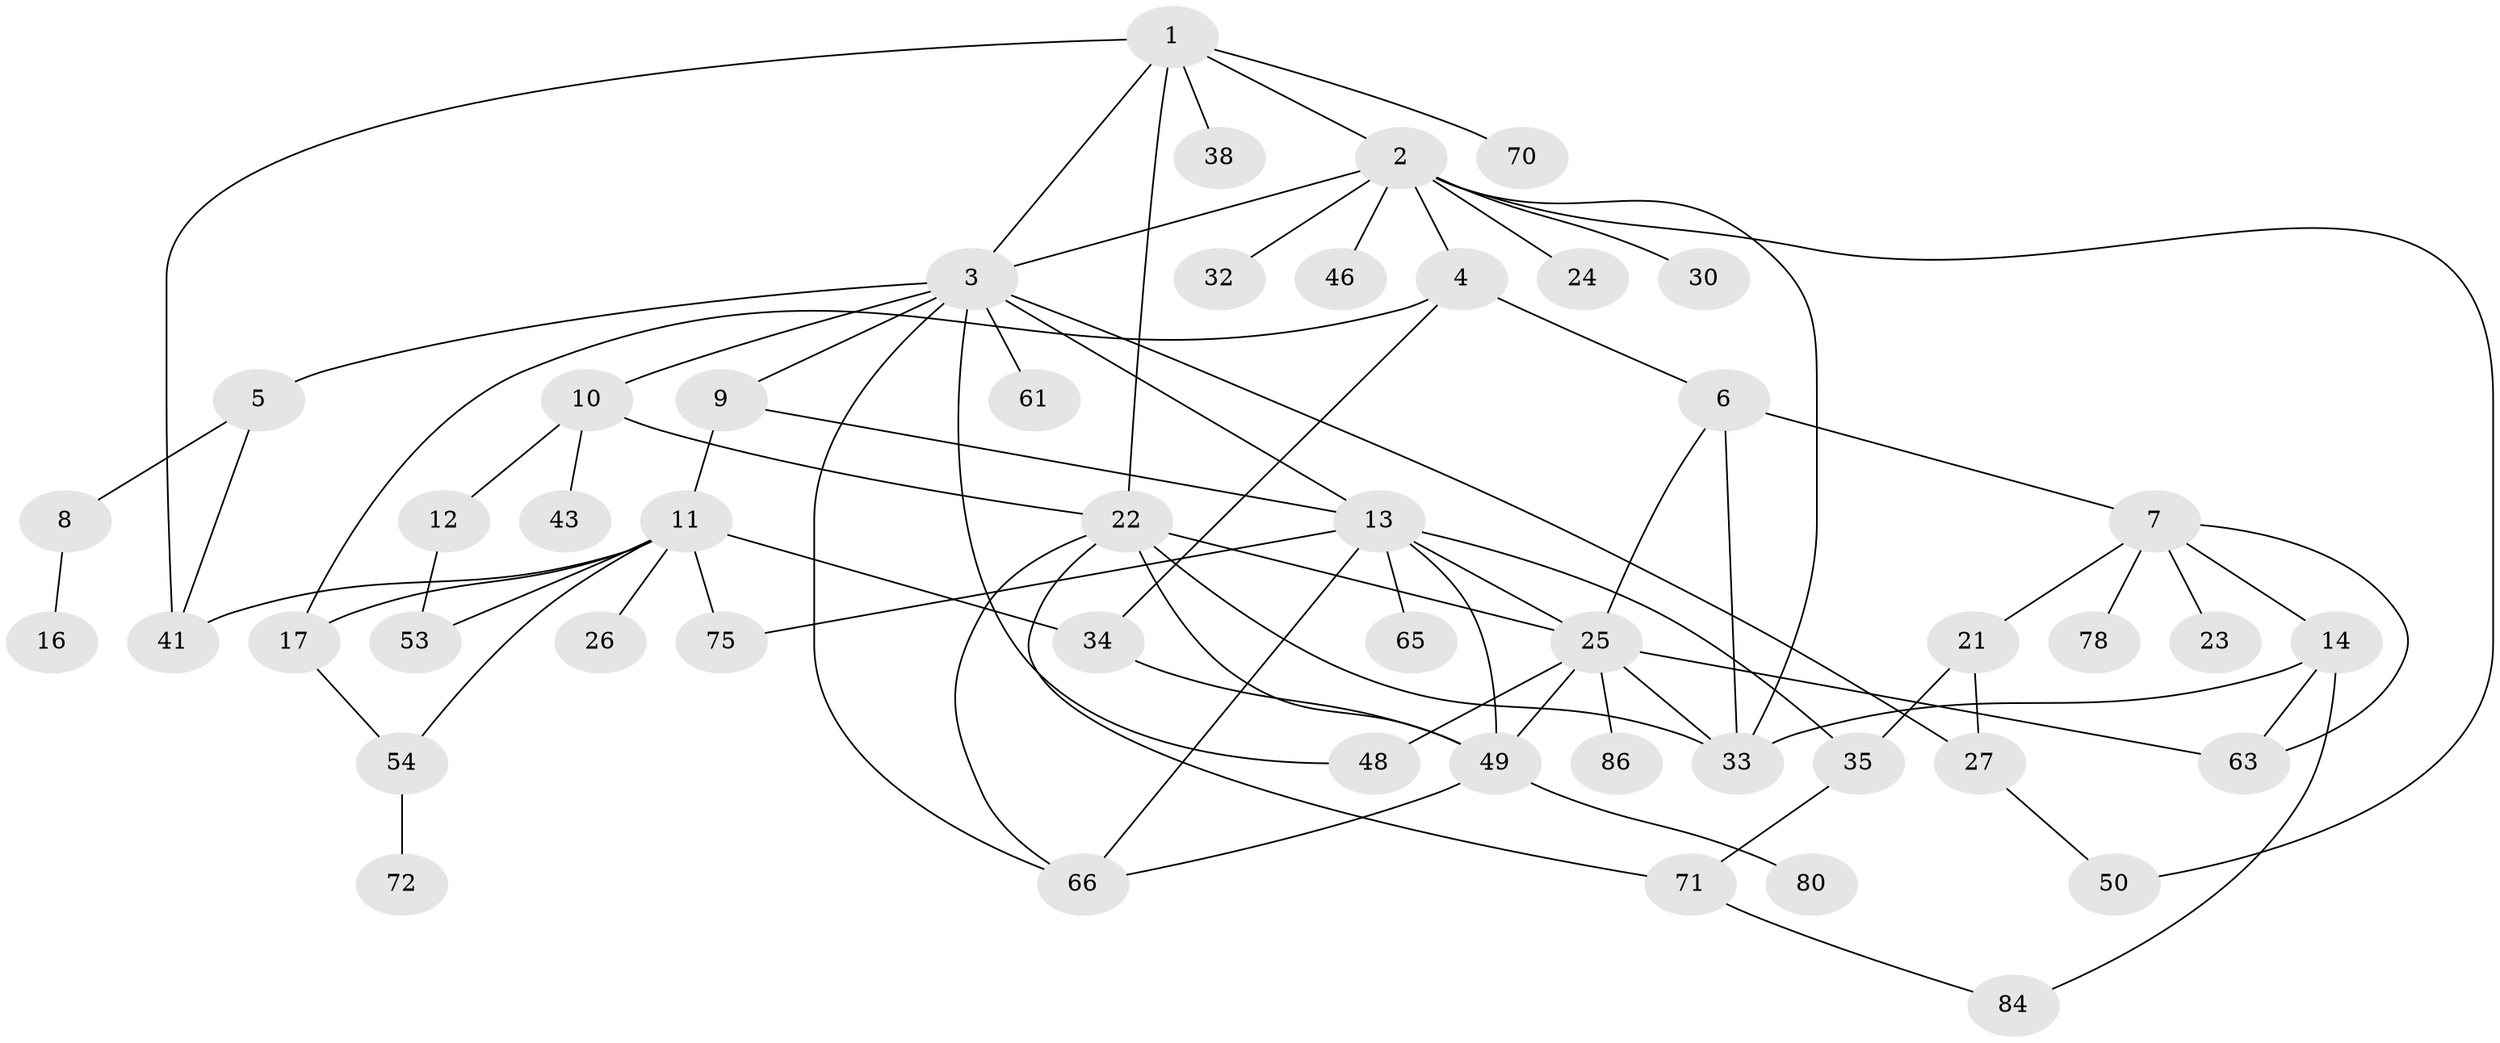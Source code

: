 // original degree distribution, {6: 0.030612244897959183, 8: 0.01020408163265306, 9: 0.01020408163265306, 4: 0.14285714285714285, 3: 0.1836734693877551, 2: 0.30612244897959184, 5: 0.05102040816326531, 1: 0.2653061224489796}
// Generated by graph-tools (version 1.1) at 2025/13/03/09/25 04:13:27]
// undirected, 49 vertices, 78 edges
graph export_dot {
graph [start="1"]
  node [color=gray90,style=filled];
  1;
  2 [super="+28"];
  3 [super="+19+56"];
  4;
  5 [super="+60"];
  6;
  7;
  8 [super="+85"];
  9;
  10;
  11 [super="+18"];
  12;
  13 [super="+15+51"];
  14 [super="+44+42"];
  16;
  17;
  21 [super="+82+92"];
  22 [super="+29"];
  23 [super="+93+88"];
  24 [super="+79"];
  25 [super="+52+59+36"];
  26;
  27 [super="+57"];
  30 [super="+47"];
  32;
  33 [super="+64+96+40"];
  34 [super="+37"];
  35 [super="+90+39"];
  38 [super="+87"];
  41 [super="+67"];
  43;
  46;
  48;
  49 [super="+55"];
  50 [super="+62"];
  53;
  54 [super="+58"];
  61 [super="+83"];
  63 [super="+68"];
  65;
  66;
  70;
  71;
  72;
  75;
  78 [super="+81"];
  80;
  84;
  86;
  1 -- 2;
  1 -- 3;
  1 -- 22;
  1 -- 38;
  1 -- 70;
  1 -- 41;
  2 -- 4;
  2 -- 24;
  2 -- 32;
  2 -- 46;
  2 -- 50;
  2 -- 3;
  2 -- 33;
  2 -- 30;
  3 -- 5;
  3 -- 9;
  3 -- 10;
  3 -- 27;
  3 -- 48;
  3 -- 61;
  3 -- 66;
  3 -- 13;
  4 -- 6;
  4 -- 17;
  4 -- 34;
  5 -- 8;
  5 -- 41;
  6 -- 7;
  6 -- 25;
  6 -- 33;
  7 -- 14;
  7 -- 21;
  7 -- 23;
  7 -- 78;
  7 -- 63;
  8 -- 16;
  9 -- 11;
  9 -- 13;
  10 -- 12;
  10 -- 43;
  10 -- 22;
  11 -- 26;
  11 -- 34;
  11 -- 17;
  11 -- 53;
  11 -- 54;
  11 -- 41;
  11 -- 75;
  12 -- 53;
  13 -- 66;
  13 -- 65;
  13 -- 35;
  13 -- 75;
  13 -- 49;
  13 -- 25;
  14 -- 63;
  14 -- 84;
  14 -- 33;
  17 -- 54;
  21 -- 27;
  21 -- 35;
  22 -- 49;
  22 -- 33;
  22 -- 66;
  22 -- 71;
  22 -- 25;
  25 -- 63;
  25 -- 48 [weight=2];
  25 -- 33;
  25 -- 49;
  25 -- 86;
  27 -- 50;
  34 -- 49;
  35 -- 71;
  49 -- 80;
  49 -- 66;
  54 -- 72;
  71 -- 84;
}
